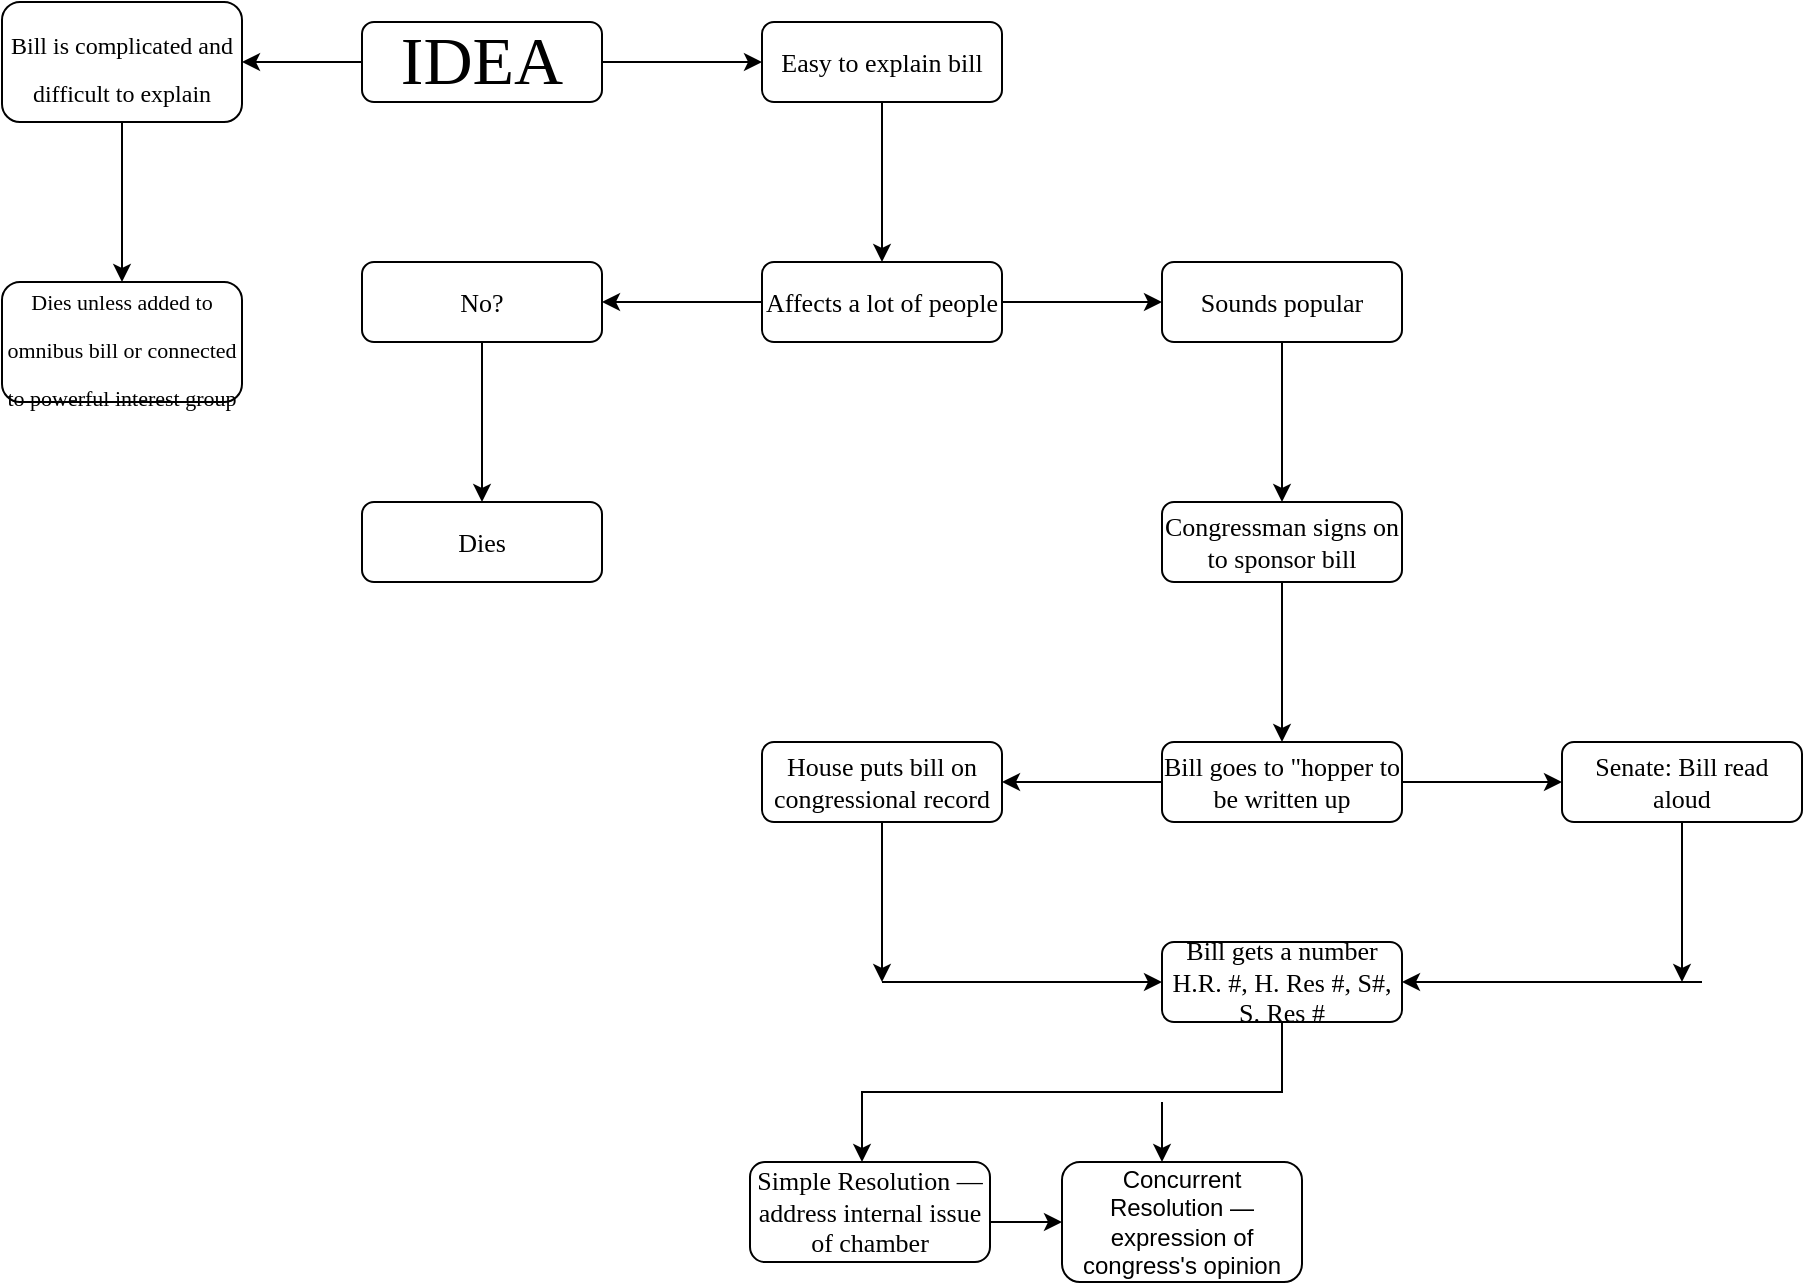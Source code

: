 <mxfile version="20.6.0" type="github">
  <diagram id="C5RBs43oDa-KdzZeNtuy" name="Page-1">
    <mxGraphModel dx="2133" dy="871" grid="1" gridSize="10" guides="1" tooltips="1" connect="1" arrows="1" fold="1" page="1" pageScale="1" pageWidth="827" pageHeight="1169" math="0" shadow="0">
      <root>
        <mxCell id="WIyWlLk6GJQsqaUBKTNV-0" />
        <mxCell id="WIyWlLk6GJQsqaUBKTNV-1" parent="WIyWlLk6GJQsqaUBKTNV-0" />
        <mxCell id="nTinVmcu9oHWkOwA1oCq-3" value="" style="edgeStyle=orthogonalEdgeStyle;rounded=0;orthogonalLoop=1;jettySize=auto;html=1;fontFamily=Times New Roman;fontSize=12;" edge="1" parent="WIyWlLk6GJQsqaUBKTNV-1" source="WIyWlLk6GJQsqaUBKTNV-3" target="nTinVmcu9oHWkOwA1oCq-1">
          <mxGeometry relative="1" as="geometry" />
        </mxCell>
        <mxCell id="nTinVmcu9oHWkOwA1oCq-8" value="" style="edgeStyle=orthogonalEdgeStyle;rounded=0;orthogonalLoop=1;jettySize=auto;html=1;fontFamily=Times New Roman;fontSize=11;" edge="1" parent="WIyWlLk6GJQsqaUBKTNV-1" source="WIyWlLk6GJQsqaUBKTNV-3" target="nTinVmcu9oHWkOwA1oCq-7">
          <mxGeometry relative="1" as="geometry" />
        </mxCell>
        <mxCell id="WIyWlLk6GJQsqaUBKTNV-3" value="&lt;font face=&quot;Times New Roman&quot;&gt;&lt;span style=&quot;font-size: 34px;&quot;&gt;IDEA&lt;/span&gt;&lt;/font&gt;" style="rounded=1;whiteSpace=wrap;html=1;fontSize=12;glass=0;strokeWidth=1;shadow=0;" parent="WIyWlLk6GJQsqaUBKTNV-1" vertex="1">
          <mxGeometry x="160" y="80" width="120" height="40" as="geometry" />
        </mxCell>
        <mxCell id="nTinVmcu9oHWkOwA1oCq-5" value="" style="edgeStyle=orthogonalEdgeStyle;rounded=0;orthogonalLoop=1;jettySize=auto;html=1;fontFamily=Times New Roman;fontSize=12;" edge="1" parent="WIyWlLk6GJQsqaUBKTNV-1" source="nTinVmcu9oHWkOwA1oCq-1" target="nTinVmcu9oHWkOwA1oCq-4">
          <mxGeometry relative="1" as="geometry" />
        </mxCell>
        <mxCell id="nTinVmcu9oHWkOwA1oCq-1" value="&lt;font style=&quot;font-size: 12px;&quot;&gt;Bill is complicated and difficult to explain&lt;/font&gt;" style="whiteSpace=wrap;html=1;rounded=1;glass=0;strokeWidth=1;shadow=0;fontFamily=Times New Roman;fontSize=20;" vertex="1" parent="WIyWlLk6GJQsqaUBKTNV-1">
          <mxGeometry x="-20" y="70" width="120" height="60" as="geometry" />
        </mxCell>
        <mxCell id="nTinVmcu9oHWkOwA1oCq-4" value="&lt;font style=&quot;font-size: 11px;&quot;&gt;Dies unless added to omnibus bill or connected to powerful interest group&lt;/font&gt;" style="whiteSpace=wrap;html=1;rounded=1;glass=0;strokeWidth=1;shadow=0;fontFamily=Times New Roman;fontSize=20;" vertex="1" parent="WIyWlLk6GJQsqaUBKTNV-1">
          <mxGeometry x="-20" y="210" width="120" height="60" as="geometry" />
        </mxCell>
        <mxCell id="nTinVmcu9oHWkOwA1oCq-10" value="" style="edgeStyle=orthogonalEdgeStyle;rounded=0;orthogonalLoop=1;jettySize=auto;html=1;fontFamily=Times New Roman;fontSize=13;" edge="1" parent="WIyWlLk6GJQsqaUBKTNV-1" source="nTinVmcu9oHWkOwA1oCq-7" target="nTinVmcu9oHWkOwA1oCq-9">
          <mxGeometry relative="1" as="geometry" />
        </mxCell>
        <mxCell id="nTinVmcu9oHWkOwA1oCq-7" value="&lt;font style=&quot;font-size: 13px;&quot; face=&quot;Times New Roman&quot;&gt;Easy to explain bill&lt;/font&gt;" style="rounded=1;whiteSpace=wrap;html=1;fontSize=12;glass=0;strokeWidth=1;shadow=0;" vertex="1" parent="WIyWlLk6GJQsqaUBKTNV-1">
          <mxGeometry x="360" y="80" width="120" height="40" as="geometry" />
        </mxCell>
        <mxCell id="nTinVmcu9oHWkOwA1oCq-12" value="" style="edgeStyle=orthogonalEdgeStyle;rounded=0;orthogonalLoop=1;jettySize=auto;html=1;fontFamily=Times New Roman;fontSize=13;" edge="1" parent="WIyWlLk6GJQsqaUBKTNV-1" source="nTinVmcu9oHWkOwA1oCq-9" target="nTinVmcu9oHWkOwA1oCq-11">
          <mxGeometry relative="1" as="geometry" />
        </mxCell>
        <mxCell id="nTinVmcu9oHWkOwA1oCq-16" value="" style="edgeStyle=orthogonalEdgeStyle;rounded=0;orthogonalLoop=1;jettySize=auto;html=1;fontFamily=Times New Roman;fontSize=34;" edge="1" parent="WIyWlLk6GJQsqaUBKTNV-1" source="nTinVmcu9oHWkOwA1oCq-9" target="nTinVmcu9oHWkOwA1oCq-15">
          <mxGeometry relative="1" as="geometry" />
        </mxCell>
        <mxCell id="nTinVmcu9oHWkOwA1oCq-9" value="&lt;font style=&quot;font-size: 13px;&quot; face=&quot;Times New Roman&quot;&gt;Affects a lot of people&lt;/font&gt;" style="rounded=1;whiteSpace=wrap;html=1;fontSize=12;glass=0;strokeWidth=1;shadow=0;" vertex="1" parent="WIyWlLk6GJQsqaUBKTNV-1">
          <mxGeometry x="360" y="200" width="120" height="40" as="geometry" />
        </mxCell>
        <mxCell id="nTinVmcu9oHWkOwA1oCq-14" value="" style="edgeStyle=orthogonalEdgeStyle;rounded=0;orthogonalLoop=1;jettySize=auto;html=1;fontFamily=Times New Roman;fontSize=13;" edge="1" parent="WIyWlLk6GJQsqaUBKTNV-1" source="nTinVmcu9oHWkOwA1oCq-11" target="nTinVmcu9oHWkOwA1oCq-13">
          <mxGeometry relative="1" as="geometry" />
        </mxCell>
        <mxCell id="nTinVmcu9oHWkOwA1oCq-11" value="&lt;font style=&quot;font-size: 13px;&quot; face=&quot;Times New Roman&quot;&gt;No?&lt;/font&gt;" style="rounded=1;whiteSpace=wrap;html=1;fontSize=12;glass=0;strokeWidth=1;shadow=0;" vertex="1" parent="WIyWlLk6GJQsqaUBKTNV-1">
          <mxGeometry x="160" y="200" width="120" height="40" as="geometry" />
        </mxCell>
        <mxCell id="nTinVmcu9oHWkOwA1oCq-13" value="&lt;font style=&quot;font-size: 13px;&quot; face=&quot;Times New Roman&quot;&gt;Dies&lt;/font&gt;" style="rounded=1;whiteSpace=wrap;html=1;fontSize=12;glass=0;strokeWidth=1;shadow=0;" vertex="1" parent="WIyWlLk6GJQsqaUBKTNV-1">
          <mxGeometry x="160" y="320" width="120" height="40" as="geometry" />
        </mxCell>
        <mxCell id="nTinVmcu9oHWkOwA1oCq-18" value="" style="edgeStyle=orthogonalEdgeStyle;rounded=0;orthogonalLoop=1;jettySize=auto;html=1;fontFamily=Times New Roman;fontSize=34;" edge="1" parent="WIyWlLk6GJQsqaUBKTNV-1" source="nTinVmcu9oHWkOwA1oCq-15" target="nTinVmcu9oHWkOwA1oCq-17">
          <mxGeometry relative="1" as="geometry" />
        </mxCell>
        <mxCell id="nTinVmcu9oHWkOwA1oCq-15" value="&lt;font style=&quot;font-size: 13px;&quot; face=&quot;Times New Roman&quot;&gt;Sounds popular&lt;/font&gt;" style="rounded=1;whiteSpace=wrap;html=1;fontSize=12;glass=0;strokeWidth=1;shadow=0;" vertex="1" parent="WIyWlLk6GJQsqaUBKTNV-1">
          <mxGeometry x="560" y="200" width="120" height="40" as="geometry" />
        </mxCell>
        <mxCell id="nTinVmcu9oHWkOwA1oCq-21" value="" style="edgeStyle=orthogonalEdgeStyle;rounded=0;orthogonalLoop=1;jettySize=auto;html=1;fontFamily=Times New Roman;fontSize=34;" edge="1" parent="WIyWlLk6GJQsqaUBKTNV-1" source="nTinVmcu9oHWkOwA1oCq-17" target="nTinVmcu9oHWkOwA1oCq-20">
          <mxGeometry relative="1" as="geometry" />
        </mxCell>
        <mxCell id="nTinVmcu9oHWkOwA1oCq-17" value="&lt;font style=&quot;font-size: 13px;&quot; face=&quot;Times New Roman&quot;&gt;Congressman signs on to sponsor bill&lt;/font&gt;" style="rounded=1;whiteSpace=wrap;html=1;fontSize=12;glass=0;strokeWidth=1;shadow=0;" vertex="1" parent="WIyWlLk6GJQsqaUBKTNV-1">
          <mxGeometry x="560" y="320" width="120" height="40" as="geometry" />
        </mxCell>
        <mxCell id="nTinVmcu9oHWkOwA1oCq-23" value="" style="edgeStyle=orthogonalEdgeStyle;rounded=0;orthogonalLoop=1;jettySize=auto;html=1;fontFamily=Times New Roman;fontSize=34;" edge="1" parent="WIyWlLk6GJQsqaUBKTNV-1" source="nTinVmcu9oHWkOwA1oCq-20" target="nTinVmcu9oHWkOwA1oCq-22">
          <mxGeometry relative="1" as="geometry" />
        </mxCell>
        <mxCell id="nTinVmcu9oHWkOwA1oCq-25" value="" style="edgeStyle=orthogonalEdgeStyle;rounded=0;orthogonalLoop=1;jettySize=auto;html=1;fontFamily=Times New Roman;fontSize=34;" edge="1" parent="WIyWlLk6GJQsqaUBKTNV-1" source="nTinVmcu9oHWkOwA1oCq-20" target="nTinVmcu9oHWkOwA1oCq-24">
          <mxGeometry relative="1" as="geometry" />
        </mxCell>
        <mxCell id="nTinVmcu9oHWkOwA1oCq-20" value="&lt;font style=&quot;font-size: 13px;&quot; face=&quot;Times New Roman&quot;&gt;Bill goes to &quot;hopper to be written up&lt;/font&gt;" style="rounded=1;whiteSpace=wrap;html=1;fontSize=12;glass=0;strokeWidth=1;shadow=0;" vertex="1" parent="WIyWlLk6GJQsqaUBKTNV-1">
          <mxGeometry x="560" y="440" width="120" height="40" as="geometry" />
        </mxCell>
        <mxCell id="nTinVmcu9oHWkOwA1oCq-27" value="" style="edgeStyle=orthogonalEdgeStyle;rounded=0;orthogonalLoop=1;jettySize=auto;html=1;fontFamily=Times New Roman;fontSize=34;" edge="1" parent="WIyWlLk6GJQsqaUBKTNV-1" source="nTinVmcu9oHWkOwA1oCq-22">
          <mxGeometry relative="1" as="geometry">
            <mxPoint x="420" y="560" as="targetPoint" />
          </mxGeometry>
        </mxCell>
        <mxCell id="nTinVmcu9oHWkOwA1oCq-22" value="&lt;font style=&quot;&quot; face=&quot;Times New Roman&quot;&gt;&lt;span style=&quot;font-size: 13px;&quot;&gt;House puts bill on congressional&amp;nbsp;record&lt;/span&gt;&lt;/font&gt;" style="rounded=1;whiteSpace=wrap;html=1;fontSize=12;glass=0;strokeWidth=1;shadow=0;" vertex="1" parent="WIyWlLk6GJQsqaUBKTNV-1">
          <mxGeometry x="360" y="440" width="120" height="40" as="geometry" />
        </mxCell>
        <mxCell id="nTinVmcu9oHWkOwA1oCq-31" value="" style="edgeStyle=orthogonalEdgeStyle;rounded=0;orthogonalLoop=1;jettySize=auto;html=1;fontFamily=Times New Roman;fontSize=34;" edge="1" parent="WIyWlLk6GJQsqaUBKTNV-1" source="nTinVmcu9oHWkOwA1oCq-24">
          <mxGeometry relative="1" as="geometry">
            <mxPoint x="820" y="560" as="targetPoint" />
          </mxGeometry>
        </mxCell>
        <mxCell id="nTinVmcu9oHWkOwA1oCq-24" value="&lt;font style=&quot;font-size: 13px;&quot; face=&quot;Times New Roman&quot;&gt;Senate: Bill read aloud&lt;/font&gt;" style="rounded=1;whiteSpace=wrap;html=1;fontSize=12;glass=0;strokeWidth=1;shadow=0;" vertex="1" parent="WIyWlLk6GJQsqaUBKTNV-1">
          <mxGeometry x="760" y="440" width="120" height="40" as="geometry" />
        </mxCell>
        <mxCell id="nTinVmcu9oHWkOwA1oCq-28" value="" style="endArrow=classic;html=1;rounded=0;fontFamily=Times New Roman;fontSize=34;" edge="1" parent="WIyWlLk6GJQsqaUBKTNV-1">
          <mxGeometry width="50" height="50" relative="1" as="geometry">
            <mxPoint x="420" y="560" as="sourcePoint" />
            <mxPoint x="560" y="560" as="targetPoint" />
          </mxGeometry>
        </mxCell>
        <mxCell id="nTinVmcu9oHWkOwA1oCq-29" value="" style="endArrow=classic;html=1;rounded=0;fontFamily=Times New Roman;fontSize=34;" edge="1" parent="WIyWlLk6GJQsqaUBKTNV-1">
          <mxGeometry width="50" height="50" relative="1" as="geometry">
            <mxPoint x="830" y="560" as="sourcePoint" />
            <mxPoint x="680" y="560" as="targetPoint" />
          </mxGeometry>
        </mxCell>
        <mxCell id="nTinVmcu9oHWkOwA1oCq-36" value="" style="edgeStyle=orthogonalEdgeStyle;rounded=0;orthogonalLoop=1;jettySize=auto;html=1;fontFamily=Times New Roman;fontSize=34;" edge="1" parent="WIyWlLk6GJQsqaUBKTNV-1" source="nTinVmcu9oHWkOwA1oCq-32" target="nTinVmcu9oHWkOwA1oCq-35">
          <mxGeometry relative="1" as="geometry">
            <Array as="points">
              <mxPoint x="620" y="615" />
              <mxPoint x="410" y="615" />
              <mxPoint x="410" y="675" />
            </Array>
          </mxGeometry>
        </mxCell>
        <mxCell id="nTinVmcu9oHWkOwA1oCq-32" value="&lt;font style=&quot;font-size: 13px;&quot; face=&quot;Times New Roman&quot;&gt;Bill gets a number&lt;br&gt;H.R. #, H. Res #, S#, S. Res #&lt;br&gt;&lt;/font&gt;" style="rounded=1;whiteSpace=wrap;html=1;fontSize=12;glass=0;strokeWidth=1;shadow=0;" vertex="1" parent="WIyWlLk6GJQsqaUBKTNV-1">
          <mxGeometry x="560" y="540" width="120" height="40" as="geometry" />
        </mxCell>
        <mxCell id="nTinVmcu9oHWkOwA1oCq-40" value="" style="edgeStyle=orthogonalEdgeStyle;rounded=0;orthogonalLoop=1;jettySize=auto;html=1;fontFamily=Times New Roman;fontSize=34;" edge="1" parent="WIyWlLk6GJQsqaUBKTNV-1" source="nTinVmcu9oHWkOwA1oCq-35" target="nTinVmcu9oHWkOwA1oCq-39">
          <mxGeometry relative="1" as="geometry">
            <Array as="points">
              <mxPoint x="490" y="680" />
              <mxPoint x="490" y="680" />
            </Array>
          </mxGeometry>
        </mxCell>
        <mxCell id="nTinVmcu9oHWkOwA1oCq-35" value="&lt;font style=&quot;font-size: 13px;&quot; face=&quot;Times New Roman&quot;&gt;Simple Resolution — address internal issue of chamber&lt;br&gt;&lt;/font&gt;" style="rounded=1;whiteSpace=wrap;html=1;fontSize=12;glass=0;strokeWidth=1;shadow=0;" vertex="1" parent="WIyWlLk6GJQsqaUBKTNV-1">
          <mxGeometry x="354" y="650" width="120" height="50" as="geometry" />
        </mxCell>
        <mxCell id="nTinVmcu9oHWkOwA1oCq-38" value="" style="endArrow=classic;html=1;rounded=0;fontFamily=Times New Roman;fontSize=34;" edge="1" parent="WIyWlLk6GJQsqaUBKTNV-1">
          <mxGeometry width="50" height="50" relative="1" as="geometry">
            <mxPoint x="560" y="620" as="sourcePoint" />
            <mxPoint x="560" y="650" as="targetPoint" />
          </mxGeometry>
        </mxCell>
        <mxCell id="nTinVmcu9oHWkOwA1oCq-39" value="Concurrent Resolution — expression of congress&#39;s opinion" style="whiteSpace=wrap;html=1;rounded=1;glass=0;strokeWidth=1;shadow=0;" vertex="1" parent="WIyWlLk6GJQsqaUBKTNV-1">
          <mxGeometry x="510" y="650" width="120" height="60" as="geometry" />
        </mxCell>
      </root>
    </mxGraphModel>
  </diagram>
</mxfile>
